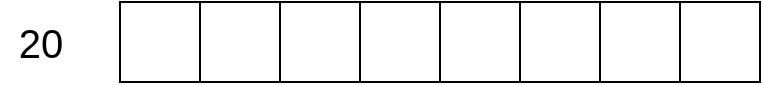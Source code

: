 <mxfile version="16.5.1" type="device"><diagram id="7u3fJ6R4VIhP6U6dJtm2" name="第 1 页"><mxGraphModel dx="918" dy="728" grid="1" gridSize="10" guides="1" tooltips="1" connect="1" arrows="1" fold="1" page="1" pageScale="1" pageWidth="3300" pageHeight="4681" math="0" shadow="0"><root><mxCell id="0"/><mxCell id="1" parent="0"/><mxCell id="Hn3z4dwJFjADehYGtYPM-26" value="" style="rounded=0;whiteSpace=wrap;html=1;" vertex="1" parent="1"><mxGeometry x="340" y="240" width="40" height="40" as="geometry"/></mxCell><mxCell id="Hn3z4dwJFjADehYGtYPM-27" value="" style="rounded=0;whiteSpace=wrap;html=1;" vertex="1" parent="1"><mxGeometry x="380" y="240" width="40" height="40" as="geometry"/></mxCell><mxCell id="Hn3z4dwJFjADehYGtYPM-28" value="" style="rounded=0;whiteSpace=wrap;html=1;" vertex="1" parent="1"><mxGeometry x="420" y="240" width="40" height="40" as="geometry"/></mxCell><mxCell id="Hn3z4dwJFjADehYGtYPM-29" value="" style="rounded=0;whiteSpace=wrap;html=1;" vertex="1" parent="1"><mxGeometry x="460" y="240" width="40" height="40" as="geometry"/></mxCell><mxCell id="Hn3z4dwJFjADehYGtYPM-30" value="" style="rounded=0;whiteSpace=wrap;html=1;" vertex="1" parent="1"><mxGeometry x="500" y="240" width="40" height="40" as="geometry"/></mxCell><mxCell id="Hn3z4dwJFjADehYGtYPM-31" value="" style="rounded=0;whiteSpace=wrap;html=1;" vertex="1" parent="1"><mxGeometry x="540" y="240" width="40" height="40" as="geometry"/></mxCell><mxCell id="Hn3z4dwJFjADehYGtYPM-32" value="" style="rounded=0;whiteSpace=wrap;html=1;" vertex="1" parent="1"><mxGeometry x="580" y="240" width="40" height="40" as="geometry"/></mxCell><mxCell id="Hn3z4dwJFjADehYGtYPM-33" value="" style="rounded=0;whiteSpace=wrap;html=1;" vertex="1" parent="1"><mxGeometry x="620" y="240" width="40" height="40" as="geometry"/></mxCell><mxCell id="Hn3z4dwJFjADehYGtYPM-34" value="&lt;font style=&quot;font-size: 20px&quot;&gt;20&lt;/font&gt;" style="text;html=1;align=center;verticalAlign=middle;resizable=0;points=[];autosize=1;strokeColor=none;fillColor=none;" vertex="1" parent="1"><mxGeometry x="280" y="250" width="40" height="20" as="geometry"/></mxCell></root></mxGraphModel></diagram></mxfile>